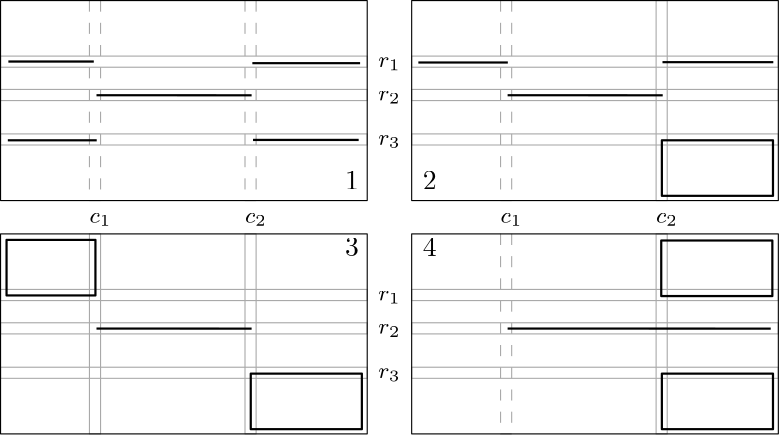 <?xml version="1.0"?>
<!DOCTYPE ipe SYSTEM "ipe.dtd">
<ipe version="70107" creator="Ipe 7.1.10">
<info created="D:20170211135034" modified="D:20170217103922"/>
<ipestyle name="basic">
<symbol name="arrow/arc(spx)">
<path stroke="sym-stroke" fill="sym-stroke" pen="sym-pen">
0 0 m
-1 0.333 l
-1 -0.333 l
h
</path>
</symbol>
<symbol name="arrow/farc(spx)">
<path stroke="sym-stroke" fill="white" pen="sym-pen">
0 0 m
-1 0.333 l
-1 -0.333 l
h
</path>
</symbol>
<symbol name="arrow/ptarc(spx)">
<path stroke="sym-stroke" fill="sym-stroke" pen="sym-pen">
0 0 m
-1 0.333 l
-0.8 0 l
-1 -0.333 l
h
</path>
</symbol>
<symbol name="arrow/fptarc(spx)">
<path stroke="sym-stroke" fill="white" pen="sym-pen">
0 0 m
-1 0.333 l
-0.8 0 l
-1 -0.333 l
h
</path>
</symbol>
<symbol name="mark/circle(sx)" transformations="translations">
<path fill="sym-stroke">
0.6 0 0 0.6 0 0 e
0.4 0 0 0.4 0 0 e
</path>
</symbol>
<symbol name="mark/disk(sx)" transformations="translations">
<path fill="sym-stroke">
0.6 0 0 0.6 0 0 e
</path>
</symbol>
<symbol name="mark/fdisk(sfx)" transformations="translations">
<group>
<path fill="sym-fill">
0.5 0 0 0.5 0 0 e
</path>
<path fill="sym-stroke" fillrule="eofill">
0.6 0 0 0.6 0 0 e
0.4 0 0 0.4 0 0 e
</path>
</group>
</symbol>
<symbol name="mark/box(sx)" transformations="translations">
<path fill="sym-stroke" fillrule="eofill">
-0.6 -0.6 m
0.6 -0.6 l
0.6 0.6 l
-0.6 0.6 l
h
-0.4 -0.4 m
0.4 -0.4 l
0.4 0.4 l
-0.4 0.4 l
h
</path>
</symbol>
<symbol name="mark/square(sx)" transformations="translations">
<path fill="sym-stroke">
-0.6 -0.6 m
0.6 -0.6 l
0.6 0.6 l
-0.6 0.6 l
h
</path>
</symbol>
<symbol name="mark/fsquare(sfx)" transformations="translations">
<group>
<path fill="sym-fill">
-0.5 -0.5 m
0.5 -0.5 l
0.5 0.5 l
-0.5 0.5 l
h
</path>
<path fill="sym-stroke" fillrule="eofill">
-0.6 -0.6 m
0.6 -0.6 l
0.6 0.6 l
-0.6 0.6 l
h
-0.4 -0.4 m
0.4 -0.4 l
0.4 0.4 l
-0.4 0.4 l
h
</path>
</group>
</symbol>
<symbol name="mark/cross(sx)" transformations="translations">
<group>
<path fill="sym-stroke">
-0.43 -0.57 m
0.57 0.43 l
0.43 0.57 l
-0.57 -0.43 l
h
</path>
<path fill="sym-stroke">
-0.43 0.57 m
0.57 -0.43 l
0.43 -0.57 l
-0.57 0.43 l
h
</path>
</group>
</symbol>
<symbol name="arrow/fnormal(spx)">
<path stroke="sym-stroke" fill="white" pen="sym-pen">
0 0 m
-1 0.333 l
-1 -0.333 l
h
</path>
</symbol>
<symbol name="arrow/pointed(spx)">
<path stroke="sym-stroke" fill="sym-stroke" pen="sym-pen">
0 0 m
-1 0.333 l
-0.8 0 l
-1 -0.333 l
h
</path>
</symbol>
<symbol name="arrow/fpointed(spx)">
<path stroke="sym-stroke" fill="white" pen="sym-pen">
0 0 m
-1 0.333 l
-0.8 0 l
-1 -0.333 l
h
</path>
</symbol>
<symbol name="arrow/linear(spx)">
<path stroke="sym-stroke" pen="sym-pen">
-1 0.333 m
0 0 l
-1 -0.333 l
</path>
</symbol>
<symbol name="arrow/fdouble(spx)">
<path stroke="sym-stroke" fill="white" pen="sym-pen">
0 0 m
-1 0.333 l
-1 -0.333 l
h
-1 0 m
-2 0.333 l
-2 -0.333 l
h
</path>
</symbol>
<symbol name="arrow/double(spx)">
<path stroke="sym-stroke" fill="sym-stroke" pen="sym-pen">
0 0 m
-1 0.333 l
-1 -0.333 l
h
-1 0 m
-2 0.333 l
-2 -0.333 l
h
</path>
</symbol>
<pen name="heavier" value="0.8"/>
<pen name="fat" value="1.2"/>
<pen name="ultrafat" value="2"/>
<symbolsize name="large" value="5"/>
<symbolsize name="small" value="2"/>
<symbolsize name="tiny" value="1.1"/>
<arrowsize name="large" value="10"/>
<arrowsize name="small" value="5"/>
<arrowsize name="tiny" value="3"/>
<color name="red" value="1 0 0"/>
<color name="green" value="0 1 0"/>
<color name="blue" value="0 0 1"/>
<color name="yellow" value="1 1 0"/>
<color name="orange" value="1 0.647 0"/>
<color name="gold" value="1 0.843 0"/>
<color name="purple" value="0.627 0.125 0.941"/>
<color name="gray" value="0.745"/>
<color name="brown" value="0.647 0.165 0.165"/>
<color name="navy" value="0 0 0.502"/>
<color name="pink" value="1 0.753 0.796"/>
<color name="seagreen" value="0.18 0.545 0.341"/>
<color name="turquoise" value="0.251 0.878 0.816"/>
<color name="violet" value="0.933 0.51 0.933"/>
<color name="darkblue" value="0 0 0.545"/>
<color name="darkcyan" value="0 0.545 0.545"/>
<color name="darkgray" value="0.663"/>
<color name="darkgreen" value="0 0.392 0"/>
<color name="darkmagenta" value="0.545 0 0.545"/>
<color name="darkorange" value="1 0.549 0"/>
<color name="darkred" value="0.545 0 0"/>
<color name="lightblue" value="0.678 0.847 0.902"/>
<color name="lightcyan" value="0.878 1 1"/>
<color name="lightgray" value="0.827"/>
<color name="lightgreen" value="0.565 0.933 0.565"/>
<color name="lightyellow" value="1 1 0.878"/>
<dashstyle name="dashed" value="[4] 0"/>
<dashstyle name="dotted" value="[1 3] 0"/>
<dashstyle name="dash dotted" value="[4 2 1 2] 0"/>
<dashstyle name="dash dot dotted" value="[4 2 1 2 1 2] 0"/>
<textsize name="large" value="\large"/>
<textsize name="Large" value="\Large"/>
<textsize name="LARGE" value="\LARGE"/>
<textsize name="huge" value="\huge"/>
<textsize name="Huge" value="\Huge"/>
<textsize name="small" value="\small"/>
<textsize name="footnote" value="\footnotesize"/>
<textsize name="tiny" value="\tiny"/>
<textstyle name="center" begin="\begin{center}" end="\end{center}"/>
<textstyle name="itemize" begin="\begin{itemize}" end="\end{itemize}"/>
<textstyle name="item" begin="\begin{itemize}\item{}" end="\end{itemize}"/>
<gridsize name="4 pts" value="4"/>
<gridsize name="8 pts (~3 mm)" value="8"/>
<gridsize name="16 pts (~6 mm)" value="16"/>
<gridsize name="32 pts (~12 mm)" value="32"/>
<gridsize name="10 pts (~3.5 mm)" value="10"/>
<gridsize name="20 pts (~7 mm)" value="20"/>
<gridsize name="14 pts (~5 mm)" value="14"/>
<gridsize name="28 pts (~10 mm)" value="28"/>
<gridsize name="56 pts (~20 mm)" value="56"/>
<anglesize name="90 deg" value="90"/>
<anglesize name="60 deg" value="60"/>
<anglesize name="45 deg" value="45"/>
<anglesize name="30 deg" value="30"/>
<anglesize name="22.5 deg" value="22.5"/>
<opacity name="10%" value="0.1"/>
<opacity name="30%" value="0.3"/>
<opacity name="50%" value="0.5"/>
<opacity name="75%" value="0.75"/>
<tiling name="falling" angle="-60" step="4" width="1"/>
<tiling name="rising" angle="30" step="4" width="1"/>
</ipestyle>
<page>
<layer name="alpha"/>
<layer name="beta"/>
<view layers="alpha beta" active="alpha"/>
<path layer="beta" stroke="darkgray" dash="dashed">
36 840 m
36 768 l
40 768 l
40 840 l
h
</path>
<path stroke="darkgray" dash="dashed">
92 840 m
92 768 l
96 768 l
96 840 l
h
</path>
<text layer="alpha" transformations="translations" pos="36 760" stroke="black" type="label" width="7.819" height="3.439" depth="1.1" valign="baseline" size="footnote">$c_1$</text>
<text transformations="translations" pos="92 760" stroke="black" type="label" width="7.819" height="3.439" depth="1.1" valign="baseline" size="footnote">$c_2$</text>
<path layer="beta" stroke="darkgray">
4 808 m
4 804 l
136 804 l
136 808 l
h
</path>
<path stroke="darkgray">
4 820 m
4 816 l
136 816 l
136 820 l
h
</path>
<path stroke="darkgray">
4 792 m
4 788 l
136 788 l
136 792 l
h
</path>
<path layer="alpha" stroke="black">
136 768 m
136 840 l
4 840 l
4 768 l
h
</path>
<text transformations="translations" pos="140 816" stroke="black" type="label" width="7.972" height="3.439" depth="1.1" valign="baseline" size="footnote">$r_1$</text>
<text transformations="translations" pos="140 804" stroke="black" type="label" width="7.972" height="3.439" depth="1.1" valign="baseline" size="footnote">$r_2$</text>
<text transformations="translations" pos="140 788" stroke="black" type="label" width="7.972" height="3.439" depth="1.1" valign="baseline" size="footnote">$r_3$</text>
<path matrix="0.930677 -0.0004455 -0.00038245 -1.0841 5.34425 1681.89" stroke="black" pen="heavier">
36 808 m
96 808 l
96 808 l
</path>
<path matrix="1.09828 0 0 1 -6.3643 -1.95456" stroke="black" pen="heavier">
40 820 m
12 820 l
</path>
<path matrix="1.07751 0 0 1 -4.48483 -2.53516" stroke="black" pen="heavier">
92 820 m
128 820 l
</path>
<path matrix="1.35851 0 0 4.51153 -30.0975 -2783.31" stroke="black" pen="heavier">
92 792 m
120 792 l
</path>
<path matrix="1 0 0 1 -1.38281 -2.30469" stroke="black" pen="heavier">
40 792 m
8 792 l
</path>
<path matrix="1 0 0 1 148 0" stroke="darkgray" dash="dashed">
36 840 m
36 768 l
40 768 l
40 840 l
h
</path>
<path matrix="1 0 0 1 148 0" stroke="darkgray">
92 840 m
92 768 l
96 768 l
96 840 l
h
</path>
<path matrix="1 0 0 1 148 0" stroke="darkgray">
4 808 m
4 804 l
136 804 l
136 808 l
h
</path>
<path matrix="1 0 0 1 148 0" stroke="darkgray">
4 820 m
4 816 l
136 816 l
136 820 l
h
</path>
<path matrix="1 0 0 1 148 0" stroke="darkgray">
4 792 m
4 788 l
136 788 l
136 792 l
h
</path>
<path matrix="1 0 0 1 148 0" stroke="black">
136 768 m
136 840 l
4 840 l
4 768 l
h
</path>
<path matrix="1 0 0 1 0 -84" stroke="darkgray">
36 840 m
36 768 l
40 768 l
40 840 l
h
</path>
<path matrix="1 0 0 1 0 -84" stroke="darkgray">
92 840 m
92 768 l
96 768 l
96 840 l
h
</path>
<path matrix="1 0 0 1 0 -84" stroke="darkgray">
4 808 m
4 804 l
136 804 l
136 808 l
h
</path>
<path matrix="1 0 0 1 0 -84" stroke="darkgray">
4 820 m
4 816 l
136 816 l
136 820 l
h
</path>
<path matrix="1 0 0 1 0 -84" stroke="darkgray">
4 792 m
4 788 l
136 788 l
136 792 l
h
</path>
<path matrix="1 0 0 1 0 -84" stroke="black">
136 768 m
136 840 l
4 840 l
4 768 l
h
</path>
<path matrix="1 0 0 1 148 -84" stroke="darkgray" dash="dashed">
36 840 m
36 768 l
40 768 l
40 840 l
h
</path>
<path matrix="1 0 0 1 148 -84" stroke="darkgray">
92 840 m
92 768 l
96 768 l
96 840 l
h
</path>
<path matrix="1 0 0 1 148 -84" stroke="darkgray">
4 808 m
4 804 l
136 804 l
136 808 l
h
</path>
<path matrix="1 0 0 1 148 -84" stroke="darkgray">
4 820 m
4 816 l
136 816 l
136 820 l
h
</path>
<path matrix="1 0 0 1 148 -84" stroke="darkgray">
4 792 m
4 788 l
136 788 l
136 792 l
h
</path>
<path matrix="1 0 0 1 148 -84" stroke="black">
136 768 m
136 840 l
4 840 l
4 768 l
h
</path>
<text matrix="1 0 0 1 0 -84" transformations="translations" pos="140 816" stroke="black" type="label" width="7.972" height="3.439" depth="1.1" valign="baseline" size="footnote">$r_1$</text>
<text matrix="1 0 0 1 0 -84" transformations="translations" pos="140 804" stroke="black" type="label" width="7.972" height="3.439" depth="1.1" valign="baseline" size="footnote">$r_2$</text>
<text matrix="1 0 0 1 0 -84" transformations="translations" pos="140 788" stroke="black" type="label" width="7.972" height="3.439" depth="1.1" valign="baseline" size="footnote">$r_3$</text>
<text transformations="translations" pos="184 760" stroke="black" type="label" width="7.819" height="3.439" depth="1.1" valign="baseline" size="footnote">$c_1$</text>
<text transformations="translations" pos="240 760" stroke="black" type="label" width="7.819" height="3.439" depth="1.1" valign="baseline" size="footnote">$c_2$</text>
<path matrix="0.930677 -0.0004455 -0.00038245 -1.0841 153.344 1681.89" stroke="black" pen="heavier">
36 808 m
96 808 l
96 808 l
</path>
<path matrix="1.15028 0 0 1 140.606 -2.30469" stroke="black" pen="heavier">
40 820 m
12 820 l
</path>
<path matrix="1.1081 0 0 1 140.351 -2.18503" stroke="black" pen="heavier">
92 820 m
128 820 l
</path>
<path matrix="0.930677 -0.0004455 -0.00038245 -1.0841 5.34425 1597.89" stroke="black" pen="heavier">
36 808 m
96 808 l
96 808 l
</path>
<path matrix="1.57855 -0.0004455 -0.00064868 -1.0841 130.236 1597.89" stroke="black" pen="heavier">
36 808 m
96 808 l
96 808 l
</path>
<path matrix="1 0 0 1 150.074 -2.30469" stroke="black" pen="heavier">
92 792 m
92 772 l
132 772 l
132 792 l
h
</path>
<path matrix="1 0 0 1 150.074 -86.3047" stroke="black" pen="heavier">
92 792 m
92 772 l
132 772 l
132 792 l
h
</path>
<path matrix="1 0 0 1 2.074 -86.3047" stroke="black" pen="heavier">
92 792 m
92 772 l
132 772 l
132 792 l
h
</path>
<path matrix="1 0 0 1 -1.84375 1.84375" stroke="black" pen="heavier">
40 732 m
40 752 l
8 752 l
8 732 l
h
</path>
<path matrix="1 0 0 1 1.84375 1.61328" stroke="black" pen="heavier">
240 732 m
240 752 l
280 752 l
280 732 l
h
</path>
<text transformations="translations" pos="128 772" stroke="black" type="label" width="4.981" height="6.42" depth="0" valign="baseline">1</text>
<text transformations="translations" pos="156 772" stroke="black" type="label" width="4.981" height="6.42" depth="0" valign="baseline">2</text>
<text transformations="translations" pos="128 748" stroke="black" type="label" width="4.981" height="6.42" depth="0" valign="baseline">3</text>
<text transformations="translations" pos="156 748" stroke="black" type="label" width="4.981" height="6.42" depth="0" valign="baseline">4</text>
</page>
</ipe>
